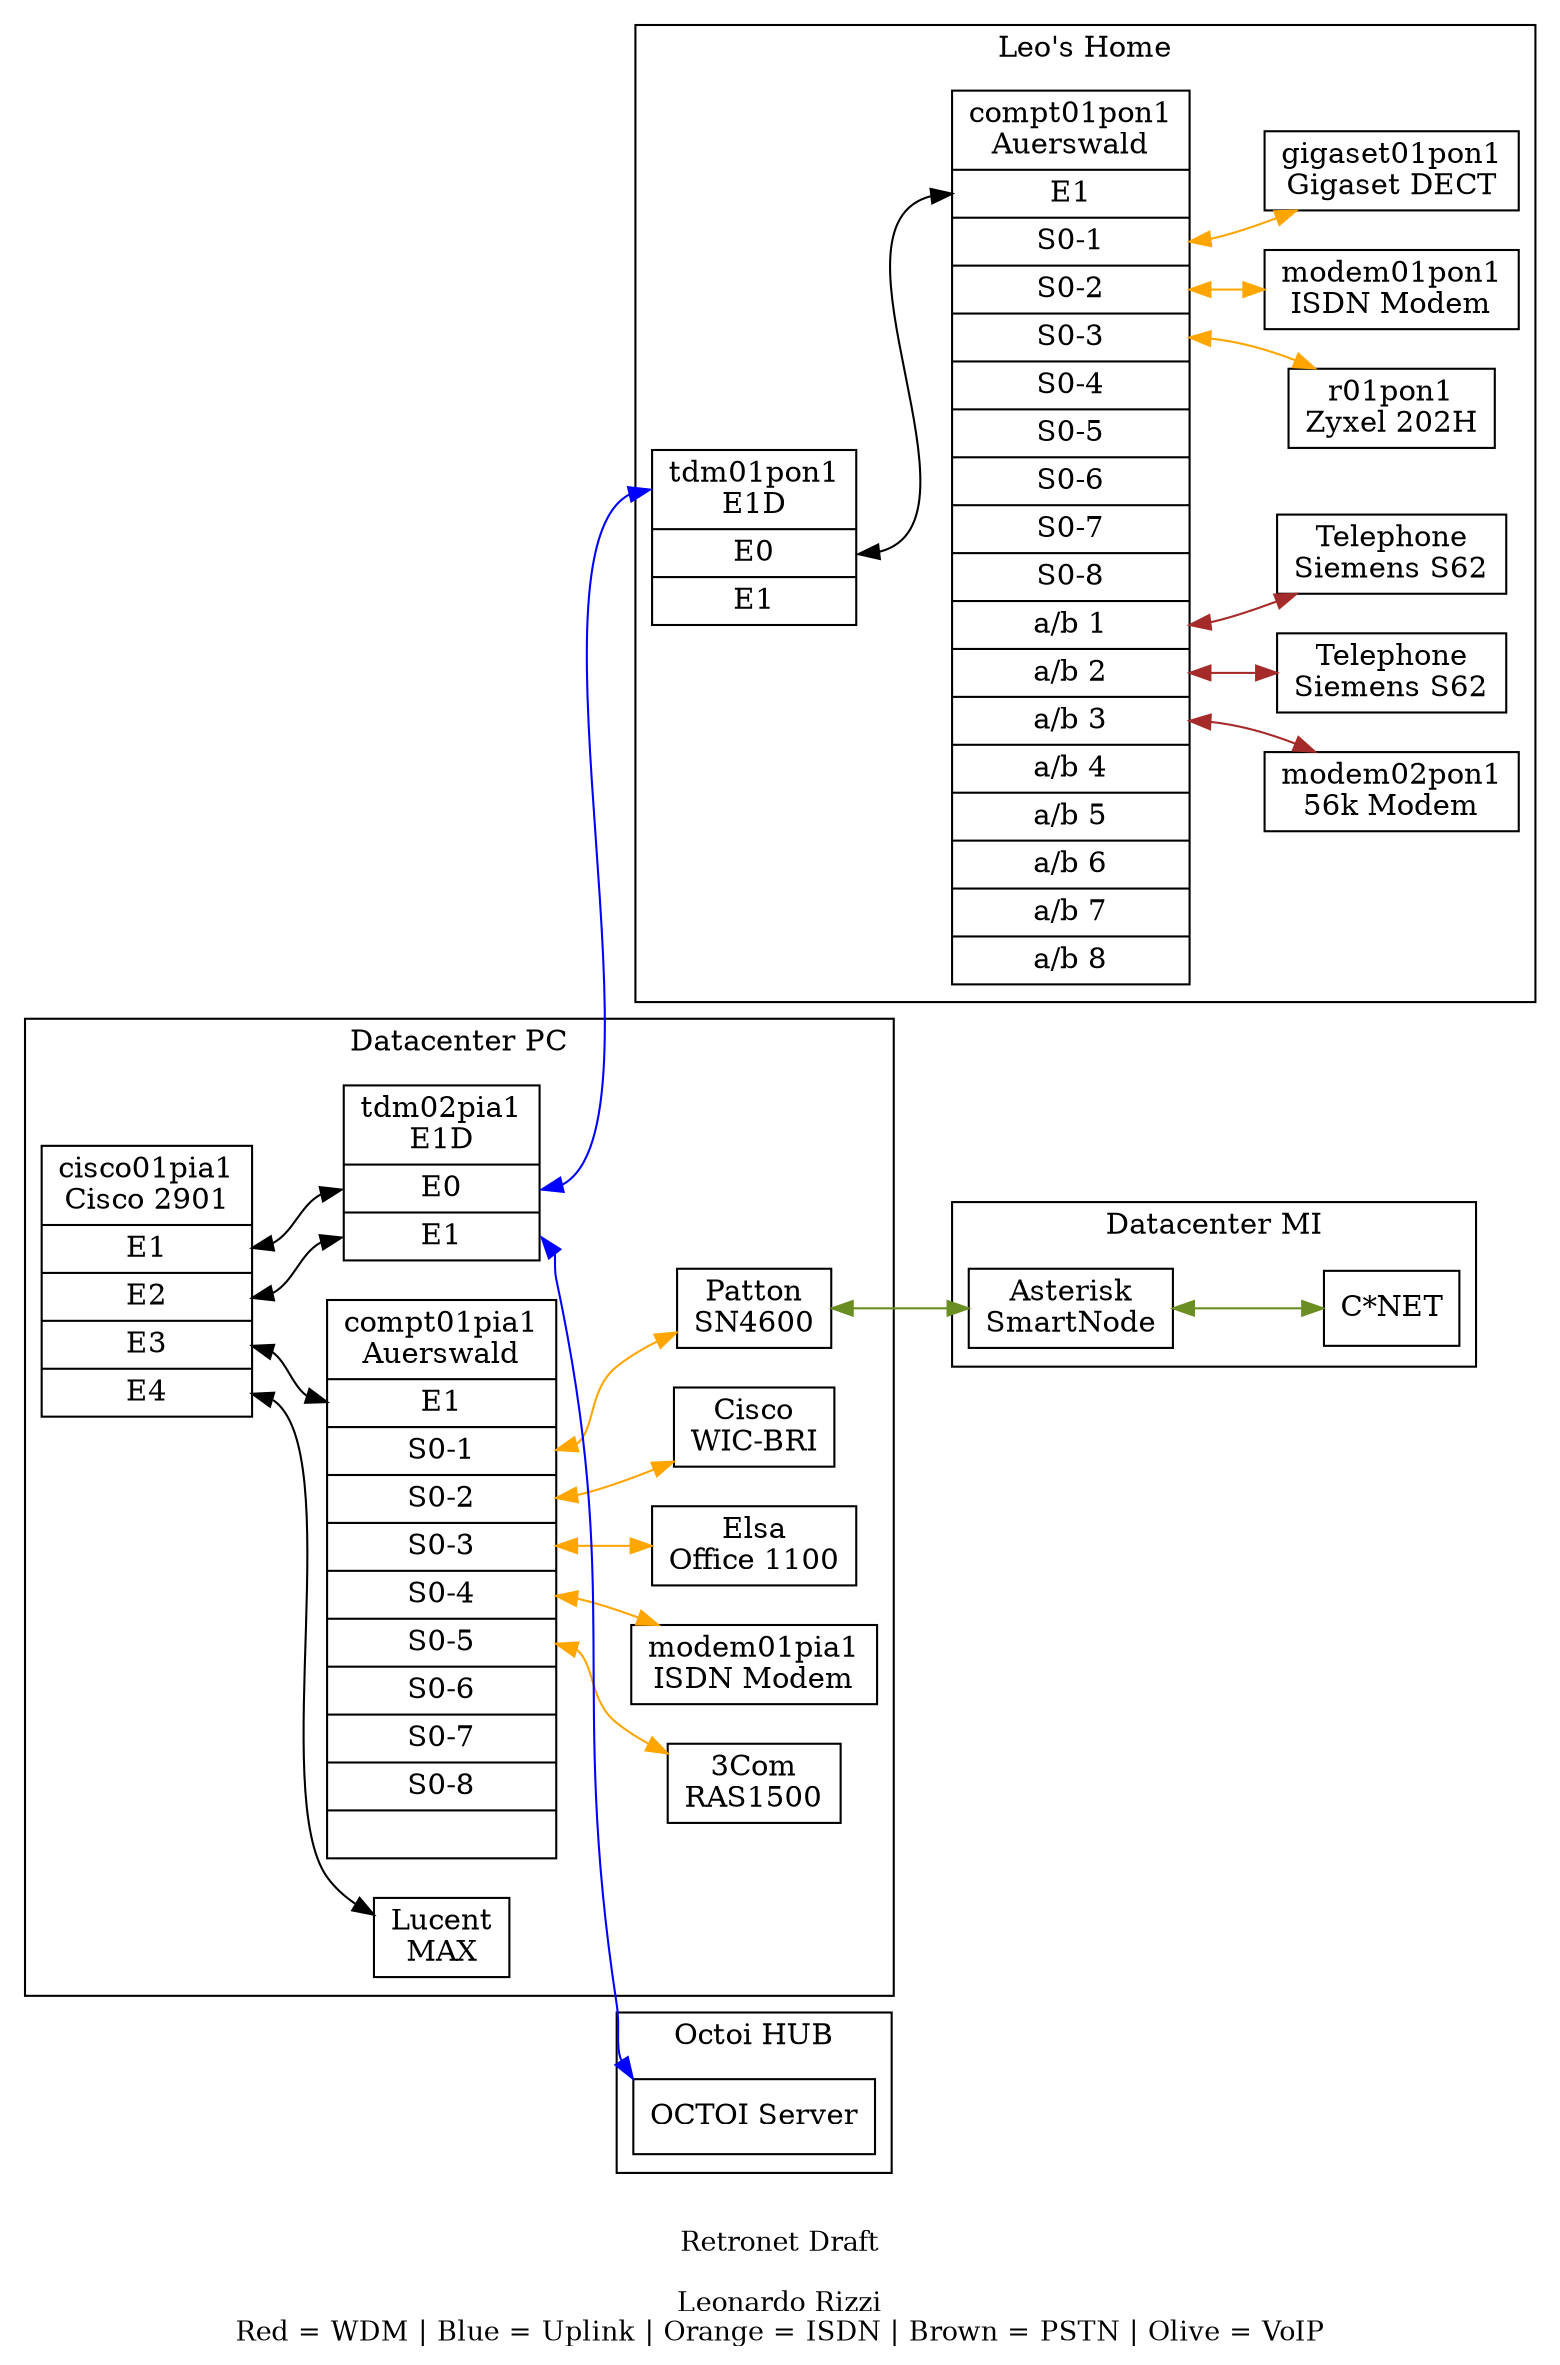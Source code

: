 graph TDM {
//graph [nodesep=0.5, ranksep=0.5];
//rankdir=RL;
rankdir=LR;
//clusterrank=none
compound=true;
edge [dir="both"]
//concentrate=true

subgraph cluster0 {
  label="Datacenter PC";
  compt01pia1 [shape=record,label="<host>compt01pia1\nAuerswald|<e1>E1|<s01>S0-1|<s02>S0-2|<s03>S0-3|<s04>S0-4|<s05>S0-5|<s06>S0-6|<s07>S0-7|<s08>S0-8|"];
  //tdm01pia1 [shape=record,label="<host>tdm01pia1\nPacketBand|<e1>E1"];
  tdm02pia1 [shape=record,label="<host>tdm02pia1\nE1D|<e0>E0|<e1>E1"];

  cisco01pia1 [shape=record,label="<host>cisco01pia1\nCisco 2901|<e1>E1|<e2>E2|<e3>E3|<e4>E4"];

  ras01pia1 [shape=record,label="<host>3Com\nRAS1500"]
  ras02pia1 [shape=record,label="<host>Lucent\nMAX"]

  r01pia1 [shape=record,label="<host>Cisco\nWIC-BRI"]
  r02pia1 [shape=record,label="<host>Elsa\nOffice 1100"]
  modem01pia1 [shape=record,label="modem01pia1\nISDN Modem"];
  patton01 [shape=record,label="<host>Patton\nSN4600"]



  subgraph cluster_00 {
  label="External"
//  Telnet [shape=record,label="<host>Telnet|<transit>Transit|<access>Access"];
//  MinapF [shape=record,label="<host>Minap Telnet|<p01>Port 01|<p02> Port 02|<p03> Port 03"];
}
}

subgraph cluster1 {
  label="Datacenter MI";
  //compt01mil1 [shape=record,label="<host>compt01mil1\nAuerswald|<e1>E1|<s01>S0-1|<s02>S0-2|<s03>S0-3|<s04>S0-4|<s05>S0-5|<s06>S0-6|<s07>S0-7|<s08>S0-8|"];
  //tdm01mil1 [shape=record,label="<host>tdm01mil1\nPacketBand|<e1>E1"];
  
  //r01mil1 [shape=record,label="<host>Cisco\nWIC-BRI"]
  //patton01mil1 [shape=record,label="<host>Patton\nSmartNode"]
  pbx02mil1 [shape=record,label="<host>Asterisk\nSmartNode"]

  cnet [shape=record,label="<host>C*NET"]



  // Service provider
  subgraph cluster_10 {
  label="External"
//  Telnet [shape=record,label="<host>Telnet|<transit>Transit|<access>Access"];
//  MinapF [shape=record,label="<host>Minap Telnet|<p01>Port 01|<p02> Port 02|<p03> Port 03"];
}
}

subgraph cluster2 {
  label="Leo's Home";
  compt01pon1 [shape=record,label="<host>compt01pon1\nAuerswald|<e1>E1|<s01>S0-1|<s02>S0-2|<s03>S0-3|<s04>S0-4|<s05>S0-5|<s06>S0-6|<s07>S0-7|<s08>S0-8|<ab1>a/b 1|<ab2>a/b 2|<ab3>a/b 3|<ab4>a/b 4|<ab5>a/b 5|<ab6>a/b 6|<ab7>a/b 7|<ab8>a/b 8"];
  tdm01pon1 [shape=record,label="<host>tdm01pon1\nE1D|<e0>E0|<e1>E1"];

  gigaset01pon1 [shape=record,label="gigaset01pon1\nGigaset DECT"];
  modem01pon1 [shape=record,label="modem01pon1\nISDN Modem"];
  r01pon1 [shape=record,label="r01pon1\nZyxel 202H"]


  tel01pon1 [shape=record,label="Telephone\nSiemens S62"];
  tel02pon1 [shape=record,label="Telephone\nSiemens S62"];
  modem02pon1 [shape=record,label="modem02pon1\n56k Modem"];



  // Service provider
  subgraph cluster_20 {
  label="External"
//  Telnet [shape=record,label="<host>Telnet|<transit>Transit|<access>Access"];
//  MinapF [shape=record,label="<host>Minap Telnet|<p01>Port 01|<p02> Port 02|<p03> Port 03"];
}
}

subgraph cluster3 {
  label="Octoi HUB";


  octoihub [shape=record,label="OCTOI Server"];

}


//tdm01mil1:host -- tdm01pia1:host [color=blue]
tdm02pia1:e0 -- tdm01pon1:host [color=blue]
tdm02pia1:e1 -- octoihub:host [color=blue]


//PIA1
cisco01pia1:e1 -- tdm02pia1:e0
cisco01pia1:e2 -- tdm02pia1:e1
cisco01pia1:e3 -- compt01pia1:e1
cisco01pia1:e4 -- ras02pia1:e1

compt01pia1:s05 -- ras01pia1 [color=orange]
compt01pia1:s02 -- r01pia1 [color=orange]
compt01pia1:s03 -- r02pia1 [color=orange]
compt01pia1:s04 -- modem01pia1 [color=orange]

compt01pia1:s01 -- patton01 [color=orange]



//MIL1
//tdm01mil1:e1 -- compt01mil1:e1 
//compt01mil1:s01 -- r01mil1 [color=orange]
//compt01mil1:s02 -- patton01mil1 [color=orange]
patton01 -- pbx02mil1 [color=olivedrab]
pbx02mil1 -- cnet [color=olivedrab]

//PON
tdm01pon1:e0 -- compt01pon1:e1
compt01pon1:s01 -- gigaset01pon1 [color=orange]
compt01pon1:s02 -- modem01pon1 [color=orange]
compt01pon1:s03 -- r01pon1 [color=orange]
compt01pon1:ab1 -- tel01pon1 [color=brown]
compt01pon1:ab2 -- tel02pon1 [color=brown]
compt01pon1:ab3 -- modem02pon1 [color=brown]



label = "\nRetronet Draft\n\nLeonardo Rizzi\nRed = WDM | Blue = Uplink | Orange = ISDN | Brown = PSTN | Olive = VoIP";
fontsize=13;
}